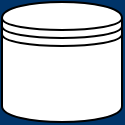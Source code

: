 <mxfile version="21.0.6" type="device"><diagram id="6a731a19-8d31-9384-78a2-239565b7b9f0" name="Page-1"><mxGraphModel dx="2074" dy="764" grid="1" gridSize="10" guides="1" tooltips="1" connect="1" arrows="1" fold="1" page="1" pageScale="1" pageWidth="1169" pageHeight="827" background="#003469" math="0" shadow="0"><root><mxCell id="0"/><mxCell id="1" parent="0"/><mxCell id="vo-ooKTkwBXHtnvWoh5k-2085" value="" style="shape=datastore;whiteSpace=wrap;html=1;" vertex="1" parent="1"><mxGeometry x="70" y="170" width="60" height="60" as="geometry"/></mxCell></root></mxGraphModel></diagram></mxfile>